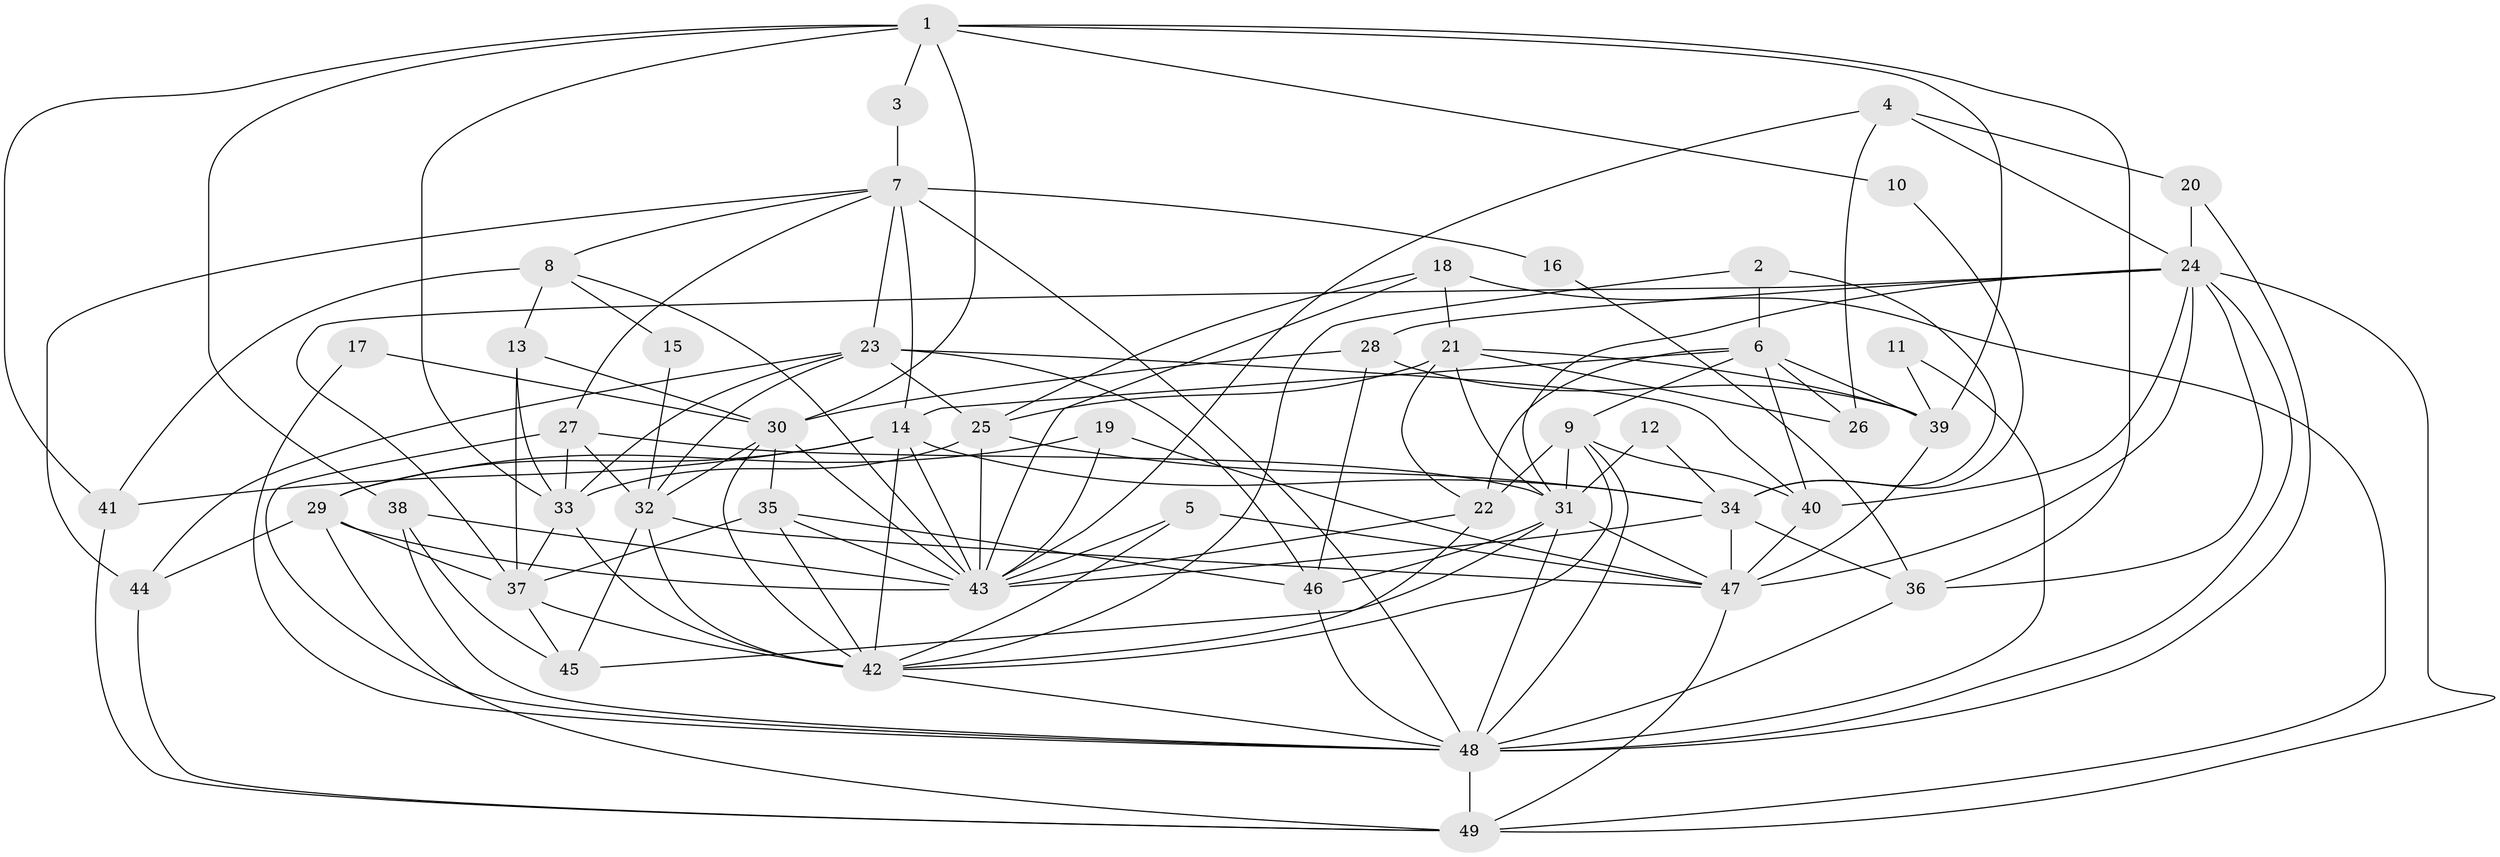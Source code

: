 // original degree distribution, {3: 0.30927835051546393, 2: 0.15463917525773196, 4: 0.20618556701030927, 5: 0.12371134020618557, 6: 0.13402061855670103, 8: 0.010309278350515464, 7: 0.061855670103092786}
// Generated by graph-tools (version 1.1) at 2025/50/03/09/25 03:50:08]
// undirected, 49 vertices, 136 edges
graph export_dot {
graph [start="1"]
  node [color=gray90,style=filled];
  1;
  2;
  3;
  4;
  5;
  6;
  7;
  8;
  9;
  10;
  11;
  12;
  13;
  14;
  15;
  16;
  17;
  18;
  19;
  20;
  21;
  22;
  23;
  24;
  25;
  26;
  27;
  28;
  29;
  30;
  31;
  32;
  33;
  34;
  35;
  36;
  37;
  38;
  39;
  40;
  41;
  42;
  43;
  44;
  45;
  46;
  47;
  48;
  49;
  1 -- 3 [weight=1.0];
  1 -- 10 [weight=1.0];
  1 -- 30 [weight=1.0];
  1 -- 33 [weight=1.0];
  1 -- 36 [weight=1.0];
  1 -- 38 [weight=1.0];
  1 -- 39 [weight=1.0];
  1 -- 41 [weight=1.0];
  2 -- 6 [weight=1.0];
  2 -- 34 [weight=1.0];
  2 -- 42 [weight=1.0];
  3 -- 7 [weight=1.0];
  4 -- 20 [weight=1.0];
  4 -- 24 [weight=1.0];
  4 -- 26 [weight=1.0];
  4 -- 43 [weight=1.0];
  5 -- 42 [weight=1.0];
  5 -- 43 [weight=1.0];
  5 -- 47 [weight=1.0];
  6 -- 9 [weight=1.0];
  6 -- 14 [weight=1.0];
  6 -- 22 [weight=1.0];
  6 -- 26 [weight=1.0];
  6 -- 39 [weight=1.0];
  6 -- 40 [weight=1.0];
  7 -- 8 [weight=1.0];
  7 -- 14 [weight=1.0];
  7 -- 16 [weight=1.0];
  7 -- 23 [weight=1.0];
  7 -- 27 [weight=1.0];
  7 -- 44 [weight=1.0];
  7 -- 48 [weight=1.0];
  8 -- 13 [weight=1.0];
  8 -- 15 [weight=1.0];
  8 -- 41 [weight=1.0];
  8 -- 43 [weight=1.0];
  9 -- 22 [weight=1.0];
  9 -- 31 [weight=1.0];
  9 -- 40 [weight=1.0];
  9 -- 42 [weight=1.0];
  9 -- 48 [weight=1.0];
  10 -- 34 [weight=1.0];
  11 -- 39 [weight=1.0];
  11 -- 48 [weight=1.0];
  12 -- 31 [weight=1.0];
  12 -- 34 [weight=1.0];
  13 -- 30 [weight=1.0];
  13 -- 33 [weight=1.0];
  13 -- 37 [weight=1.0];
  14 -- 29 [weight=1.0];
  14 -- 34 [weight=1.0];
  14 -- 41 [weight=1.0];
  14 -- 42 [weight=1.0];
  14 -- 43 [weight=1.0];
  15 -- 32 [weight=1.0];
  16 -- 36 [weight=1.0];
  17 -- 30 [weight=1.0];
  17 -- 48 [weight=1.0];
  18 -- 21 [weight=1.0];
  18 -- 25 [weight=1.0];
  18 -- 43 [weight=1.0];
  18 -- 49 [weight=1.0];
  19 -- 29 [weight=1.0];
  19 -- 43 [weight=2.0];
  19 -- 47 [weight=1.0];
  20 -- 24 [weight=1.0];
  20 -- 48 [weight=1.0];
  21 -- 22 [weight=1.0];
  21 -- 25 [weight=1.0];
  21 -- 26 [weight=1.0];
  21 -- 31 [weight=1.0];
  21 -- 39 [weight=1.0];
  22 -- 42 [weight=1.0];
  22 -- 43 [weight=1.0];
  23 -- 25 [weight=1.0];
  23 -- 32 [weight=1.0];
  23 -- 33 [weight=1.0];
  23 -- 40 [weight=1.0];
  23 -- 44 [weight=1.0];
  23 -- 46 [weight=1.0];
  24 -- 28 [weight=1.0];
  24 -- 31 [weight=1.0];
  24 -- 36 [weight=1.0];
  24 -- 37 [weight=1.0];
  24 -- 40 [weight=1.0];
  24 -- 47 [weight=1.0];
  24 -- 48 [weight=1.0];
  24 -- 49 [weight=1.0];
  25 -- 33 [weight=1.0];
  25 -- 34 [weight=1.0];
  25 -- 43 [weight=1.0];
  27 -- 31 [weight=1.0];
  27 -- 32 [weight=1.0];
  27 -- 33 [weight=1.0];
  27 -- 48 [weight=1.0];
  28 -- 30 [weight=1.0];
  28 -- 39 [weight=1.0];
  28 -- 46 [weight=1.0];
  29 -- 37 [weight=1.0];
  29 -- 43 [weight=1.0];
  29 -- 44 [weight=1.0];
  29 -- 49 [weight=1.0];
  30 -- 32 [weight=1.0];
  30 -- 35 [weight=1.0];
  30 -- 42 [weight=1.0];
  30 -- 43 [weight=2.0];
  31 -- 45 [weight=1.0];
  31 -- 46 [weight=1.0];
  31 -- 47 [weight=1.0];
  31 -- 48 [weight=1.0];
  32 -- 42 [weight=1.0];
  32 -- 45 [weight=1.0];
  32 -- 47 [weight=1.0];
  33 -- 37 [weight=1.0];
  33 -- 42 [weight=1.0];
  34 -- 36 [weight=1.0];
  34 -- 43 [weight=1.0];
  34 -- 47 [weight=1.0];
  35 -- 37 [weight=1.0];
  35 -- 42 [weight=1.0];
  35 -- 43 [weight=2.0];
  35 -- 46 [weight=1.0];
  36 -- 48 [weight=1.0];
  37 -- 42 [weight=1.0];
  37 -- 45 [weight=1.0];
  38 -- 43 [weight=1.0];
  38 -- 45 [weight=1.0];
  38 -- 48 [weight=1.0];
  39 -- 47 [weight=1.0];
  40 -- 47 [weight=1.0];
  41 -- 49 [weight=1.0];
  42 -- 48 [weight=1.0];
  44 -- 49 [weight=1.0];
  46 -- 48 [weight=1.0];
  47 -- 49 [weight=1.0];
  48 -- 49 [weight=1.0];
}
